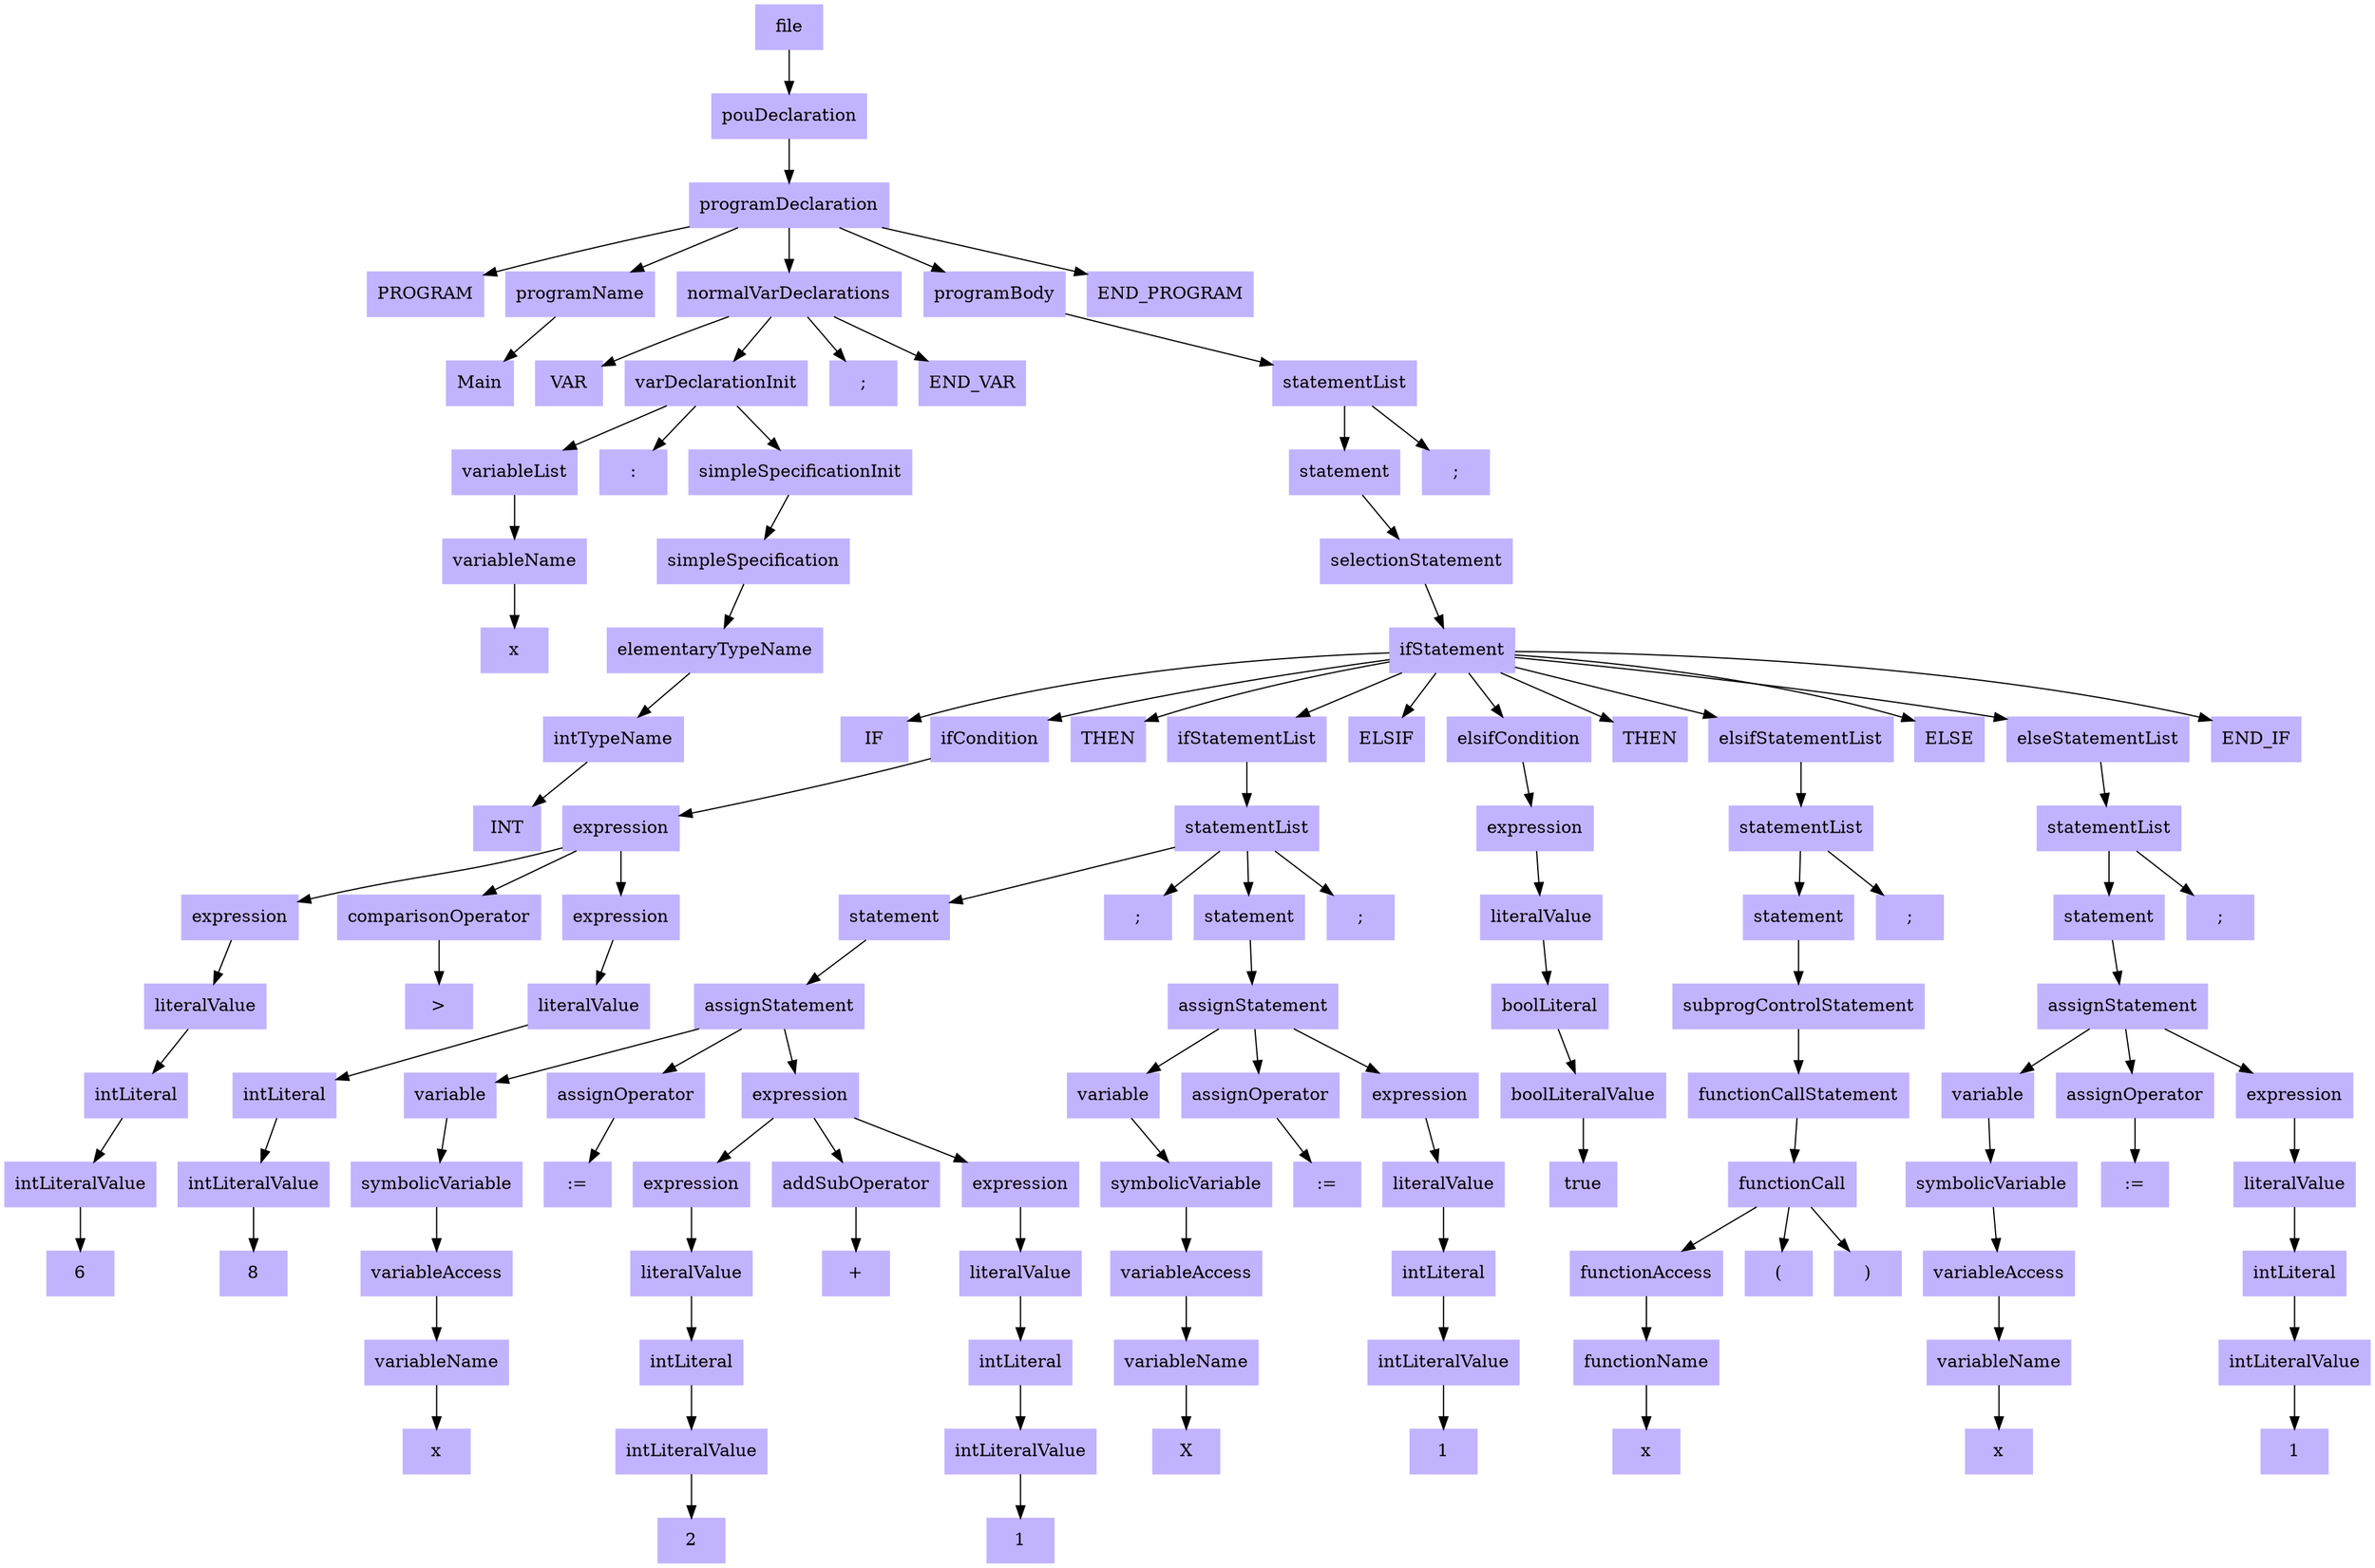 digraph ParseTree {
node [shape=box, style=filled, color=".7 .3 1.0"];
node0 [label="file"];
node1 [label="pouDeclaration"];
node0 -> node1;
node2 [label="programDeclaration"];
node1 -> node2;
node3 [label="PROGRAM"];
node2 -> node3;
node4 [label="programName"];
node2 -> node4;
node5 [label="Main"];
node4 -> node5;
node6 [label="normalVarDeclarations"];
node2 -> node6;
node7 [label="VAR"];
node6 -> node7;
node8 [label="varDeclarationInit"];
node6 -> node8;
node9 [label="variableList"];
node8 -> node9;
node10 [label="variableName"];
node9 -> node10;
node11 [label="x"];
node10 -> node11;
node12 [label=":"];
node8 -> node12;
node13 [label="simpleSpecificationInit"];
node8 -> node13;
node14 [label="simpleSpecification"];
node13 -> node14;
node15 [label="elementaryTypeName"];
node14 -> node15;
node16 [label="intTypeName"];
node15 -> node16;
node17 [label="INT"];
node16 -> node17;
node18 [label=";"];
node6 -> node18;
node19 [label="END_VAR"];
node6 -> node19;
node20 [label="programBody"];
node2 -> node20;
node21 [label="statementList"];
node20 -> node21;
node22 [label="statement"];
node21 -> node22;
node23 [label="selectionStatement"];
node22 -> node23;
node24 [label="ifStatement"];
node23 -> node24;
node25 [label="IF"];
node24 -> node25;
node26 [label="ifCondition"];
node24 -> node26;
node27 [label="expression"];
node26 -> node27;
node28 [label="expression"];
node27 -> node28;
node29 [label="literalValue"];
node28 -> node29;
node30 [label="intLiteral"];
node29 -> node30;
node31 [label="intLiteralValue"];
node30 -> node31;
node32 [label="6"];
node31 -> node32;
node33 [label="comparisonOperator"];
node27 -> node33;
node34 [label=">"];
node33 -> node34;
node35 [label="expression"];
node27 -> node35;
node36 [label="literalValue"];
node35 -> node36;
node37 [label="intLiteral"];
node36 -> node37;
node38 [label="intLiteralValue"];
node37 -> node38;
node39 [label="8"];
node38 -> node39;
node40 [label="THEN"];
node24 -> node40;
node41 [label="ifStatementList"];
node24 -> node41;
node42 [label="statementList"];
node41 -> node42;
node43 [label="statement"];
node42 -> node43;
node44 [label="assignStatement"];
node43 -> node44;
node45 [label="variable"];
node44 -> node45;
node46 [label="symbolicVariable"];
node45 -> node46;
node47 [label="variableAccess"];
node46 -> node47;
node48 [label="variableName"];
node47 -> node48;
node49 [label="x"];
node48 -> node49;
node50 [label="assignOperator"];
node44 -> node50;
node51 [label=":="];
node50 -> node51;
node52 [label="expression"];
node44 -> node52;
node53 [label="expression"];
node52 -> node53;
node54 [label="literalValue"];
node53 -> node54;
node55 [label="intLiteral"];
node54 -> node55;
node56 [label="intLiteralValue"];
node55 -> node56;
node57 [label="2"];
node56 -> node57;
node58 [label="addSubOperator"];
node52 -> node58;
node59 [label="+"];
node58 -> node59;
node60 [label="expression"];
node52 -> node60;
node61 [label="literalValue"];
node60 -> node61;
node62 [label="intLiteral"];
node61 -> node62;
node63 [label="intLiteralValue"];
node62 -> node63;
node64 [label="1"];
node63 -> node64;
node65 [label=";"];
node42 -> node65;
node66 [label="statement"];
node42 -> node66;
node67 [label="assignStatement"];
node66 -> node67;
node68 [label="variable"];
node67 -> node68;
node69 [label="symbolicVariable"];
node68 -> node69;
node70 [label="variableAccess"];
node69 -> node70;
node71 [label="variableName"];
node70 -> node71;
node72 [label="X"];
node71 -> node72;
node73 [label="assignOperator"];
node67 -> node73;
node74 [label=":="];
node73 -> node74;
node75 [label="expression"];
node67 -> node75;
node76 [label="literalValue"];
node75 -> node76;
node77 [label="intLiteral"];
node76 -> node77;
node78 [label="intLiteralValue"];
node77 -> node78;
node79 [label="1"];
node78 -> node79;
node80 [label=";"];
node42 -> node80;
node81 [label="ELSIF"];
node24 -> node81;
node82 [label="elsifCondition"];
node24 -> node82;
node83 [label="expression"];
node82 -> node83;
node84 [label="literalValue"];
node83 -> node84;
node85 [label="boolLiteral"];
node84 -> node85;
node86 [label="boolLiteralValue"];
node85 -> node86;
node87 [label="true"];
node86 -> node87;
node88 [label="THEN"];
node24 -> node88;
node89 [label="elsifStatementList"];
node24 -> node89;
node90 [label="statementList"];
node89 -> node90;
node91 [label="statement"];
node90 -> node91;
node92 [label="subprogControlStatement"];
node91 -> node92;
node93 [label="functionCallStatement"];
node92 -> node93;
node94 [label="functionCall"];
node93 -> node94;
node95 [label="functionAccess"];
node94 -> node95;
node96 [label="functionName"];
node95 -> node96;
node97 [label="x"];
node96 -> node97;
node98 [label="("];
node94 -> node98;
node99 [label=")"];
node94 -> node99;
node100 [label=";"];
node90 -> node100;
node101 [label="ELSE"];
node24 -> node101;
node102 [label="elseStatementList"];
node24 -> node102;
node103 [label="statementList"];
node102 -> node103;
node104 [label="statement"];
node103 -> node104;
node105 [label="assignStatement"];
node104 -> node105;
node106 [label="variable"];
node105 -> node106;
node107 [label="symbolicVariable"];
node106 -> node107;
node108 [label="variableAccess"];
node107 -> node108;
node109 [label="variableName"];
node108 -> node109;
node110 [label="x"];
node109 -> node110;
node111 [label="assignOperator"];
node105 -> node111;
node112 [label=":="];
node111 -> node112;
node113 [label="expression"];
node105 -> node113;
node114 [label="literalValue"];
node113 -> node114;
node115 [label="intLiteral"];
node114 -> node115;
node116 [label="intLiteralValue"];
node115 -> node116;
node117 [label="1"];
node116 -> node117;
node118 [label=";"];
node103 -> node118;
node119 [label="END_IF"];
node24 -> node119;
node120 [label=";"];
node21 -> node120;
node121 [label="END_PROGRAM"];
node2 -> node121;
}
